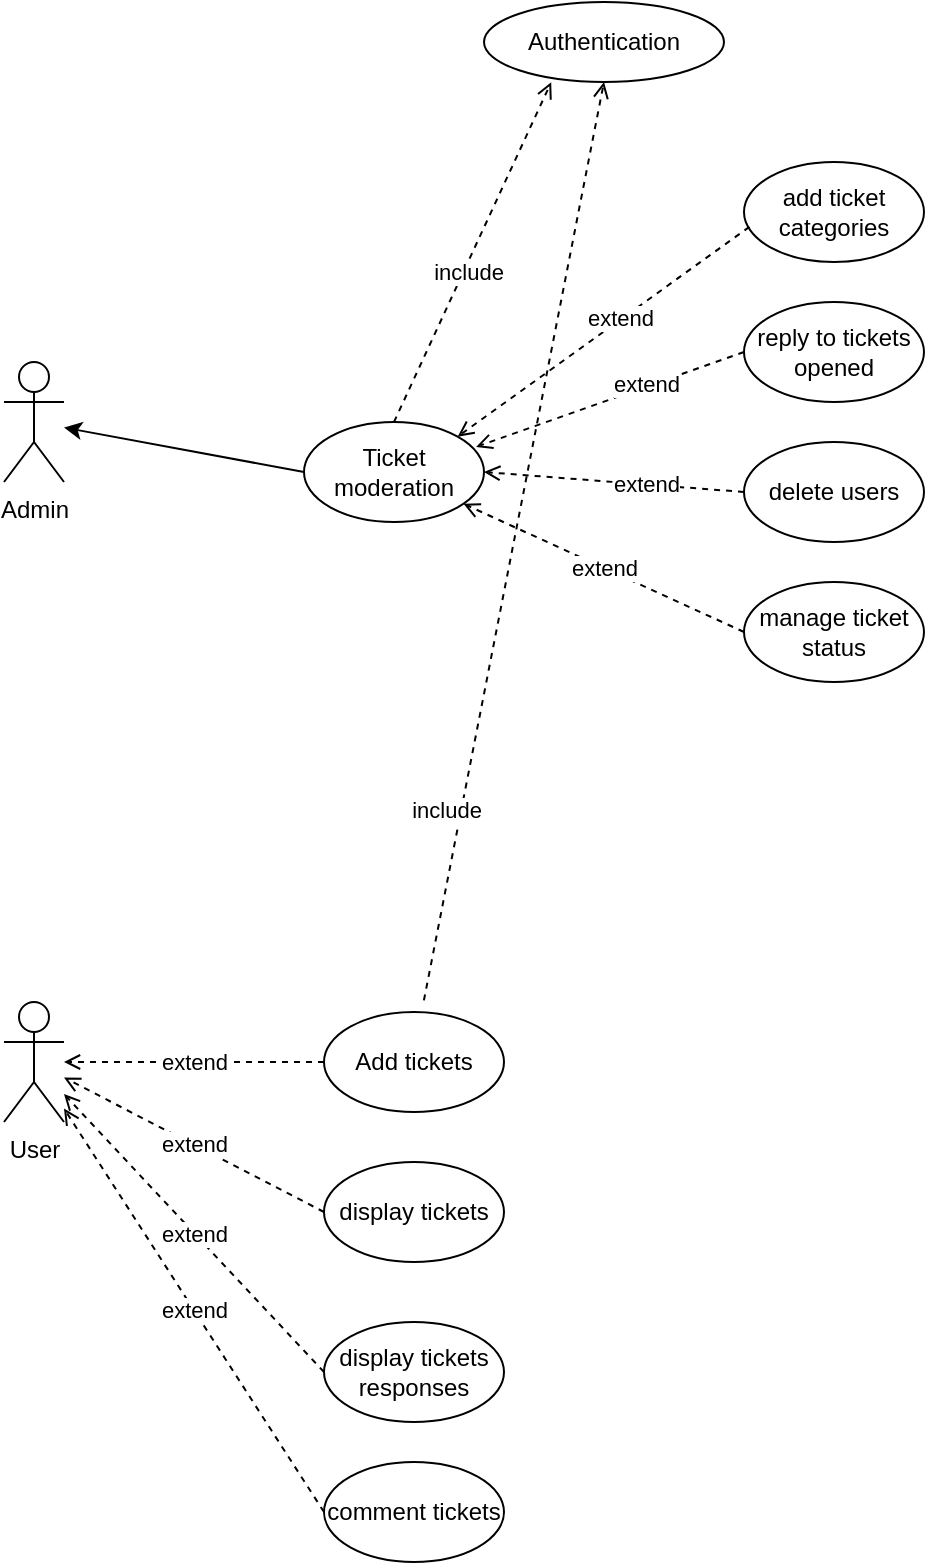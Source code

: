 <mxfile version="16.1.2" type="device"><diagram id="dmqJHd2ki82WQymyEgLy" name="Page-1"><mxGraphModel dx="1102" dy="857" grid="1" gridSize="10" guides="1" tooltips="1" connect="1" arrows="1" fold="1" page="1" pageScale="1" pageWidth="850" pageHeight="1100" math="0" shadow="0"><root><mxCell id="0"/><mxCell id="1" parent="0"/><mxCell id="4Apr9udBewigAx-8rQRZ-1" value="Admin" style="shape=umlActor;verticalLabelPosition=bottom;verticalAlign=top;html=1;outlineConnect=0;" parent="1" vertex="1"><mxGeometry x="60" y="490" width="30" height="60" as="geometry"/></mxCell><mxCell id="4Apr9udBewigAx-8rQRZ-3" value="manage ticket status" style="ellipse;whiteSpace=wrap;html=1;" parent="1" vertex="1"><mxGeometry x="430" y="600" width="90" height="50" as="geometry"/></mxCell><mxCell id="4Apr9udBewigAx-8rQRZ-4" value="add ticket categories" style="ellipse;whiteSpace=wrap;html=1;" parent="1" vertex="1"><mxGeometry x="430" y="390" width="90" height="50" as="geometry"/></mxCell><mxCell id="ZKjUyznSoguI_WdCYg8u-4" style="rounded=0;orthogonalLoop=1;jettySize=auto;html=1;exitX=0;exitY=0.5;exitDx=0;exitDy=0;" parent="1" source="4Apr9udBewigAx-8rQRZ-5" target="4Apr9udBewigAx-8rQRZ-1" edge="1"><mxGeometry relative="1" as="geometry"/></mxCell><mxCell id="4Apr9udBewigAx-8rQRZ-5" value="Ticket moderation" style="ellipse;whiteSpace=wrap;html=1;" parent="1" vertex="1"><mxGeometry x="210" y="520" width="90" height="50" as="geometry"/></mxCell><mxCell id="4Apr9udBewigAx-8rQRZ-6" value="reply to tickets opened" style="ellipse;whiteSpace=wrap;html=1;" parent="1" vertex="1"><mxGeometry x="430" y="460" width="90" height="50" as="geometry"/></mxCell><mxCell id="4Apr9udBewigAx-8rQRZ-9" style="rounded=0;orthogonalLoop=1;jettySize=auto;html=1;exitX=0;exitY=0.5;exitDx=0;exitDy=0;entryX=1;entryY=0.5;entryDx=0;entryDy=0;endArrow=open;endFill=0;dashed=1;" parent="1" source="4Apr9udBewigAx-8rQRZ-7" target="4Apr9udBewigAx-8rQRZ-5" edge="1"><mxGeometry relative="1" as="geometry"/></mxCell><mxCell id="ZKjUyznSoguI_WdCYg8u-14" value="extend" style="edgeLabel;html=1;align=center;verticalAlign=middle;resizable=0;points=[];" parent="4Apr9udBewigAx-8rQRZ-9" vertex="1" connectable="0"><mxGeometry x="-0.086" y="9" relative="1" as="geometry"><mxPoint x="11" y="-9" as="offset"/></mxGeometry></mxCell><mxCell id="4Apr9udBewigAx-8rQRZ-7" value="delete users" style="ellipse;whiteSpace=wrap;html=1;" parent="1" vertex="1"><mxGeometry x="430" y="530" width="90" height="50" as="geometry"/></mxCell><mxCell id="4Apr9udBewigAx-8rQRZ-10" value="extend" style="rounded=0;orthogonalLoop=1;jettySize=auto;html=1;exitX=0;exitY=0.5;exitDx=0;exitDy=0;endArrow=open;endFill=0;dashed=1;" parent="1" source="4Apr9udBewigAx-8rQRZ-3" target="4Apr9udBewigAx-8rQRZ-5" edge="1"><mxGeometry relative="1" as="geometry"><mxPoint x="440" y="565" as="sourcePoint"/><mxPoint x="300" y="550" as="targetPoint"/></mxGeometry></mxCell><mxCell id="4Apr9udBewigAx-8rQRZ-11" style="rounded=0;orthogonalLoop=1;jettySize=auto;html=1;exitX=0;exitY=0.5;exitDx=0;exitDy=0;entryX=0.956;entryY=0.249;entryDx=0;entryDy=0;endArrow=open;endFill=0;dashed=1;entryPerimeter=0;" parent="1" source="4Apr9udBewigAx-8rQRZ-6" target="4Apr9udBewigAx-8rQRZ-5" edge="1"><mxGeometry relative="1" as="geometry"><mxPoint x="450" y="575" as="sourcePoint"/><mxPoint x="320.0" y="565" as="targetPoint"/></mxGeometry></mxCell><mxCell id="ZKjUyznSoguI_WdCYg8u-13" value="extend" style="edgeLabel;html=1;align=center;verticalAlign=middle;resizable=0;points=[];" parent="4Apr9udBewigAx-8rQRZ-11" vertex="1" connectable="0"><mxGeometry x="-0.237" y="-5" relative="1" as="geometry"><mxPoint x="3" y="2" as="offset"/></mxGeometry></mxCell><mxCell id="4Apr9udBewigAx-8rQRZ-12" style="rounded=0;orthogonalLoop=1;jettySize=auto;html=1;exitX=0.03;exitY=0.649;exitDx=0;exitDy=0;entryX=1;entryY=0;entryDx=0;entryDy=0;endArrow=open;endFill=0;dashed=1;exitPerimeter=0;" parent="1" source="4Apr9udBewigAx-8rQRZ-4" target="4Apr9udBewigAx-8rQRZ-5" edge="1"><mxGeometry relative="1" as="geometry"><mxPoint x="460" y="585" as="sourcePoint"/><mxPoint x="330.0" y="575" as="targetPoint"/></mxGeometry></mxCell><mxCell id="ZKjUyznSoguI_WdCYg8u-12" value="extend" style="edgeLabel;html=1;align=center;verticalAlign=middle;resizable=0;points=[];" parent="4Apr9udBewigAx-8rQRZ-12" vertex="1" connectable="0"><mxGeometry x="-0.118" y="-1" relative="1" as="geometry"><mxPoint as="offset"/></mxGeometry></mxCell><mxCell id="ZKjUyznSoguI_WdCYg8u-5" value="User" style="shape=umlActor;verticalLabelPosition=bottom;verticalAlign=top;html=1;outlineConnect=0;" parent="1" vertex="1"><mxGeometry x="60" y="810" width="30" height="60" as="geometry"/></mxCell><mxCell id="ZKjUyznSoguI_WdCYg8u-9" value="Authentication" style="ellipse;whiteSpace=wrap;html=1;" parent="1" vertex="1"><mxGeometry x="300" y="310" width="120" height="40" as="geometry"/></mxCell><mxCell id="ZKjUyznSoguI_WdCYg8u-10" style="rounded=0;orthogonalLoop=1;jettySize=auto;html=1;exitX=0.5;exitY=0;exitDx=0;exitDy=0;endArrow=open;endFill=0;dashed=1;entryX=0.28;entryY=1.002;entryDx=0;entryDy=0;entryPerimeter=0;" parent="1" source="4Apr9udBewigAx-8rQRZ-5" target="ZKjUyznSoguI_WdCYg8u-9" edge="1"><mxGeometry relative="1" as="geometry"><mxPoint x="305.75" y="355.06" as="sourcePoint"/><mxPoint x="240" y="270" as="targetPoint"/></mxGeometry></mxCell><mxCell id="ZKjUyznSoguI_WdCYg8u-11" value="include" style="edgeLabel;html=1;align=center;verticalAlign=middle;resizable=0;points=[];" parent="ZKjUyznSoguI_WdCYg8u-10" vertex="1" connectable="0"><mxGeometry x="-0.105" y="-2" relative="1" as="geometry"><mxPoint as="offset"/></mxGeometry></mxCell><mxCell id="ZKjUyznSoguI_WdCYg8u-15" value="Add tickets" style="ellipse;whiteSpace=wrap;html=1;" parent="1" vertex="1"><mxGeometry x="220" y="815" width="90" height="50" as="geometry"/></mxCell><mxCell id="ZKjUyznSoguI_WdCYg8u-18" value="extend" style="rounded=0;orthogonalLoop=1;jettySize=auto;html=1;exitX=0;exitY=0.5;exitDx=0;exitDy=0;endArrow=open;endFill=0;dashed=1;" parent="1" source="ZKjUyznSoguI_WdCYg8u-21" target="ZKjUyznSoguI_WdCYg8u-5" edge="1"><mxGeometry relative="1" as="geometry"><mxPoint x="410.29" y="824.09" as="sourcePoint"/><mxPoint x="270.002" y="760.0" as="targetPoint"/></mxGeometry></mxCell><mxCell id="ZKjUyznSoguI_WdCYg8u-19" style="rounded=0;orthogonalLoop=1;jettySize=auto;html=1;exitX=0.555;exitY=-0.116;exitDx=0;exitDy=0;endArrow=open;endFill=0;dashed=1;entryX=0.5;entryY=1;entryDx=0;entryDy=0;exitPerimeter=0;" parent="1" source="ZKjUyznSoguI_WdCYg8u-15" target="ZKjUyznSoguI_WdCYg8u-9" edge="1"><mxGeometry relative="1" as="geometry"><mxPoint x="250" y="819.92" as="sourcePoint"/><mxPoint x="328.6" y="650" as="targetPoint"/></mxGeometry></mxCell><mxCell id="ZKjUyznSoguI_WdCYg8u-20" value="include" style="edgeLabel;html=1;align=center;verticalAlign=middle;resizable=0;points=[];" parent="ZKjUyznSoguI_WdCYg8u-19" vertex="1" connectable="0"><mxGeometry x="-0.105" y="-2" relative="1" as="geometry"><mxPoint x="-31" y="110" as="offset"/></mxGeometry></mxCell><mxCell id="ZKjUyznSoguI_WdCYg8u-21" value="display tickets" style="ellipse;whiteSpace=wrap;html=1;" parent="1" vertex="1"><mxGeometry x="220" y="890" width="90" height="50" as="geometry"/></mxCell><mxCell id="ZKjUyznSoguI_WdCYg8u-22" value="display tickets responses" style="ellipse;whiteSpace=wrap;html=1;" parent="1" vertex="1"><mxGeometry x="220" y="970" width="90" height="50" as="geometry"/></mxCell><mxCell id="ZKjUyznSoguI_WdCYg8u-23" value="extend" style="rounded=0;orthogonalLoop=1;jettySize=auto;html=1;exitX=0;exitY=0.5;exitDx=0;exitDy=0;endArrow=open;endFill=0;dashed=1;" parent="1" source="ZKjUyznSoguI_WdCYg8u-22" target="ZKjUyznSoguI_WdCYg8u-5" edge="1"><mxGeometry relative="1" as="geometry"><mxPoint x="230" y="945" as="sourcePoint"/><mxPoint x="100" y="859.828" as="targetPoint"/></mxGeometry></mxCell><mxCell id="ZKjUyznSoguI_WdCYg8u-24" value="extend" style="rounded=0;orthogonalLoop=1;jettySize=auto;html=1;exitX=0;exitY=0.5;exitDx=0;exitDy=0;endArrow=open;endFill=0;dashed=1;" parent="1" source="ZKjUyznSoguI_WdCYg8u-15" target="ZKjUyznSoguI_WdCYg8u-5" edge="1"><mxGeometry relative="1" as="geometry"><mxPoint x="240" y="955" as="sourcePoint"/><mxPoint x="110" y="869.828" as="targetPoint"/></mxGeometry></mxCell><mxCell id="wm-4g55BYPqR1VND3qya-1" value="comment tickets" style="ellipse;whiteSpace=wrap;html=1;" vertex="1" parent="1"><mxGeometry x="220" y="1040" width="90" height="50" as="geometry"/></mxCell><mxCell id="wm-4g55BYPqR1VND3qya-2" value="extend" style="rounded=0;orthogonalLoop=1;jettySize=auto;html=1;exitX=0;exitY=0.5;exitDx=0;exitDy=0;endArrow=open;endFill=0;dashed=1;" edge="1" parent="1" source="wm-4g55BYPqR1VND3qya-1" target="ZKjUyznSoguI_WdCYg8u-5"><mxGeometry relative="1" as="geometry"><mxPoint x="230" y="1005" as="sourcePoint"/><mxPoint x="100" y="866.034" as="targetPoint"/></mxGeometry></mxCell></root></mxGraphModel></diagram></mxfile>